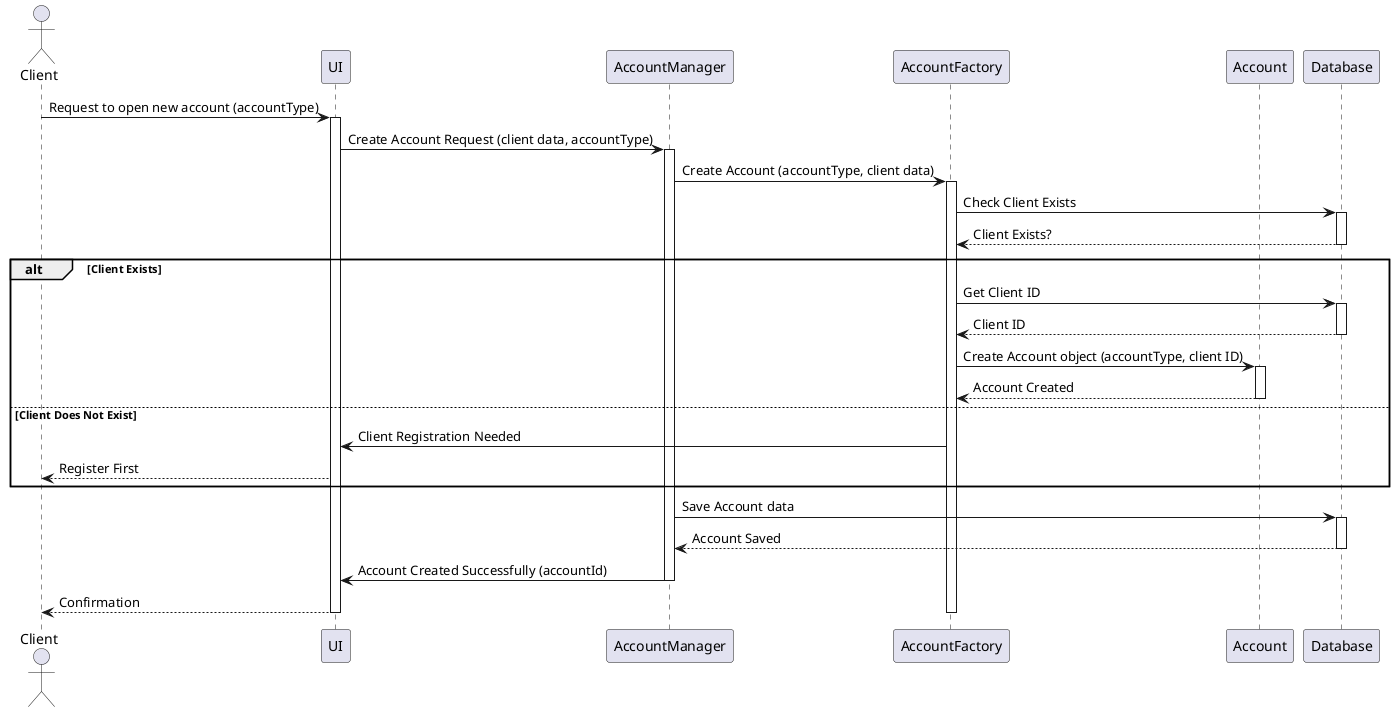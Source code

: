 @startuml
actor Client
participant "UI" as UI
participant "AccountManager" as AM
participant "AccountFactory" as AF
participant "Account" as Acc
participant "Database" as DB

Client -> UI: Request to open new account (accountType)
activate UI
UI -> AM: Create Account Request (client data, accountType)
activate AM
AM -> AF: Create Account (accountType, client data)
activate AF
AF -> DB: Check Client Exists
activate DB
DB --> AF: Client Exists?
deactivate DB
alt Client Exists
    AF -> DB: Get Client ID
    activate DB
    DB --> AF: Client ID
    deactivate DB
    AF -> Acc: Create Account object (accountType, client ID)
    activate Acc
    Acc --> AF: Account Created
    deactivate Acc
else Client Does Not Exist
    AF -> UI: Client Registration Needed
    UI --> Client: Register First
end
AM -> DB: Save Account data
activate DB
DB --> AM: Account Saved
deactivate DB
AM -> UI: Account Created Successfully (accountId)
deactivate AM
UI --> Client: Confirmation
deactivate UI

deactivate AF
deactivate AM
@enduml
